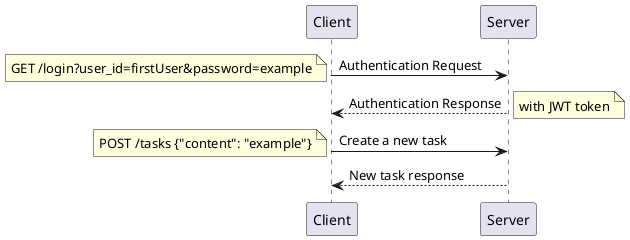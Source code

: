 @startuml
Client -> Server: Authentication Request
note left: GET /login?user_id=firstUser&password=example
Client <-- Server: Authentication Response
note right: with JWT token

Client -> Server: Create a new task
note left: POST /tasks {"content": "example"}
Client <-- Server : New task response
@enduml